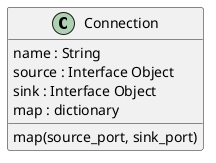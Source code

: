 @startuml
  class Connection {
    name : String
    source : Interface Object
    sink : Interface Object
    map : dictionary
    map(source_port, sink_port)
  }
@enduml
